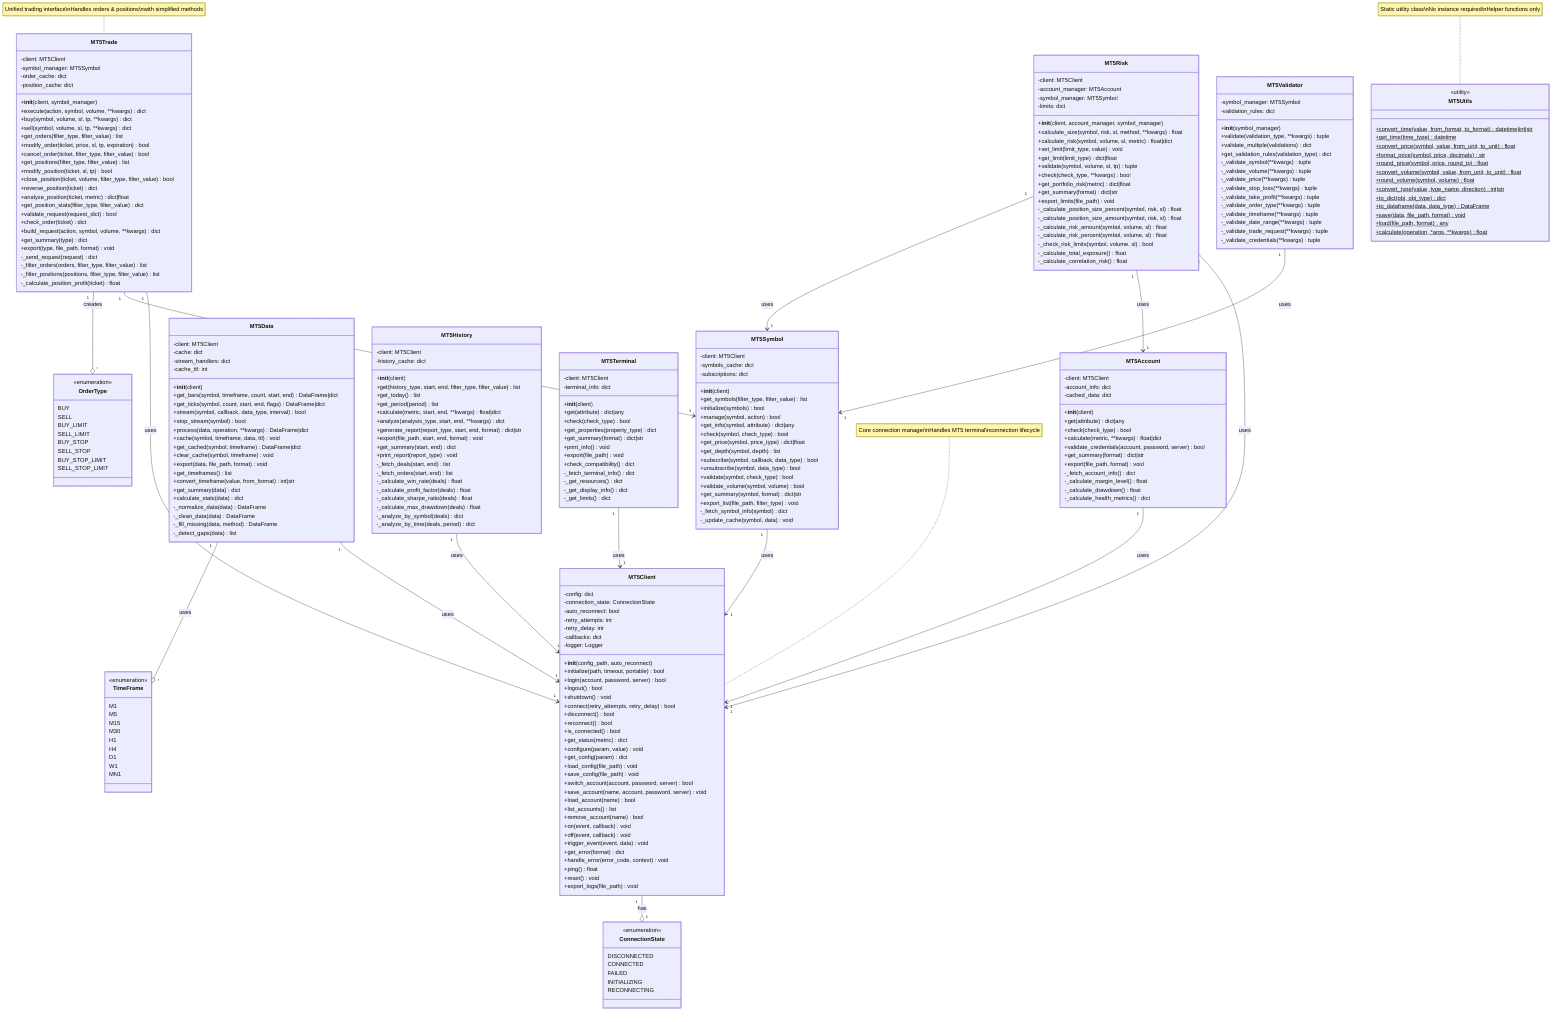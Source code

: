classDiagram
    %% Core Client Class
    class MT5Client {
        -config: dict
        -connection_state: ConnectionState
        -auto_reconnect: bool
        -retry_attempts: int
        -retry_delay: int
        -callbacks: dict
        -logger: Logger
        
        +__init__(config_path, auto_reconnect)
        +initialize(path, timeout, portable) bool
        +login(account, password, server) bool
        +logout() bool
        +shutdown() void
        +connect(retry_attempts, retry_delay) bool
        +disconnect() bool
        +reconnect() bool
        +is_connected() bool
        +get_status(metric) dict
        +configure(param, value) void
        +get_config(param) dict
        +load_config(file_path) void
        +save_config(file_path) void
        +switch_account(account, password, server) bool
        +save_account(name, account, password, server) void
        +load_account(name) bool
        +list_accounts() list
        +remove_account(name) bool
        +on(event, callback) void
        +off(event, callback) void
        +trigger_event(event, data) void
        +get_error(format) dict
        +handle_error(error_code, context) void
        +ping() float
        +reset() void
        +export_logs(file_path) void
    }

    %% Account Management Class
    class MT5Account {
        -client: MT5Client
        -account_info: dict
        -cached_data: dict
        
        +__init__(client)
        +get(attribute) dict|any
        +check(check_type) bool
        +calculate(metric, **kwargs) float|dict
        +validate_credentials(account, password, server) bool
        +get_summary(format) dict|str
        +export(file_path, format) void
        -_fetch_account_info() dict
        -_calculate_margin_level() float
        -_calculate_drawdown() float
        -_calculate_health_metrics() dict
    }

    %% Symbol Management Class
    class MT5Symbol {
        -client: MT5Client
        -symbols_cache: dict
        -subscriptions: dict
        
        +__init__(client)
        +get_symbols(filter_type, filter_value) list
        +initialize(symbols) bool
        +manage(symbol, action) bool
        +get_info(symbol, attribute) dict|any
        +check(symbol, check_type) bool
        +get_price(symbol, price_type) dict|float
        +get_depth(symbol, depth) list
        +subscribe(symbol, callback, data_type) bool
        +unsubscribe(symbol, data_type) bool
        +validate(symbol, check_type) bool
        +validate_volume(symbol, volume) bool
        +get_summary(symbol, format) dict|str
        +export_list(file_path, filter_type) void
        -_fetch_symbol_info(symbol) dict
        -_update_cache(symbol, data) void
    }

    %% Market Data Management Class
    class MT5Data {
        -client: MT5Client
        -cache: dict
        -stream_handlers: dict
        -cache_ttl: int
        
        +__init__(client)
        +get_bars(symbol, timeframe, count, start, end) DataFrame|dict
        +get_ticks(symbol, count, start, end, flags) DataFrame|dict
        +stream(symbol, callback, data_type, interval) bool
        +stop_stream(symbol) bool
        +process(data, operation, **kwargs) DataFrame|dict
        +cache(symbol, timeframe, data, ttl) void
        +get_cached(symbol, timeframe) DataFrame|dict
        +clear_cache(symbol, timeframe) void
        +export(data, file_path, format) void
        +get_timeframes() list
        +convert_timeframe(value, from_format) int|str
        +get_summary(data) dict
        +calculate_stats(data) dict
        -_normalize_data(data) DataFrame
        -_clean_data(data) DataFrame
        -_fill_missing(data, method) DataFrame
        -_detect_gaps(data) list
    }

    %% Trading Operations Class
    class MT5Trade {
        -client: MT5Client
        -symbol_manager: MT5Symbol
        -order_cache: dict
        -position_cache: dict
        
        +__init__(client, symbol_manager)
        +execute(action, symbol, volume, **kwargs) dict
        +buy(symbol, volume, sl, tp, **kwargs) dict
        +sell(symbol, volume, sl, tp, **kwargs) dict
        +get_orders(filter_type, filter_value) list
        +modify_order(ticket, price, sl, tp, expiration) bool
        +cancel_order(ticket, filter_type, filter_value) bool
        +get_positions(filter_type, filter_value) list
        +modify_position(ticket, sl, tp) bool
        +close_position(ticket, volume, filter_type, filter_value) bool
        +reverse_position(ticket) dict
        +analyze_position(ticket, metric) dict|float
        +get_position_stats(filter_type, filter_value) dict
        +validate_request(request_dict) bool
        +check_order(ticket) dict
        +build_request(action, symbol, volume, **kwargs) dict
        +get_summary(type) dict
        +export(type, file_path, format) void
        -_send_request(request) dict
        -_filter_orders(orders, filter_type, filter_value) list
        -_filter_positions(positions, filter_type, filter_value) list
        -_calculate_position_profit(ticket) float
    }

    %% History and Analytics Class
    class MT5History {
        -client: MT5Client
        -history_cache: dict
        
        +__init__(client)
        +get(history_type, start, end, filter_type, filter_value) list
        +get_today() list
        +get_period(period) list
        +calculate(metric, start, end, **kwargs) float|dict
        +analyze(analysis_type, start, end, **kwargs) dict
        +generate_report(report_type, start, end, format) dict|str
        +export(file_path, start, end, format) void
        +get_summary(start, end) dict
        +print_report(report_type) void
        -_fetch_deals(start, end) list
        -_fetch_orders(start, end) list
        -_calculate_win_rate(deals) float
        -_calculate_profit_factor(deals) float
        -_calculate_sharpe_ratio(deals) float
        -_calculate_max_drawdown(deals) float
        -_analyze_by_symbol(deals) dict
        -_analyze_by_time(deals, period) dict
    }

    %% Risk Management Class
    class MT5Risk {
        -client: MT5Client
        -account_manager: MT5Account
        -symbol_manager: MT5Symbol
        -limits: dict
        
        +__init__(client, account_manager, symbol_manager)
        +calculate_size(symbol, risk, sl, method, **kwargs) float
        +calculate_risk(symbol, volume, sl, metric) float|dict
        +set_limit(limit_type, value) void
        +get_limit(limit_type) dict|float
        +validate(symbol, volume, sl, tp) tuple
        +check(check_type, **kwargs) bool
        +get_portfolio_risk(metric) dict|float
        +get_summary(format) dict|str
        +export_limits(file_path) void
        -_calculate_position_size_percent(symbol, risk, sl) float
        -_calculate_position_size_amount(symbol, risk, sl) float
        -_calculate_risk_amount(symbol, volume, sl) float
        -_calculate_risk_percent(symbol, volume, sl) float
        -_check_risk_limits(symbol, volume, sl) bool
        -_calculate_total_exposure() float
        -_calculate_correlation_risk() float
    }

    %% Terminal Information Class
    class MT5Terminal {
        -client: MT5Client
        -terminal_info: dict
        
        +__init__(client)
        +get(attribute) dict|any
        +check(check_type) bool
        +get_properties(property_type) dict
        +get_summary(format) dict|str
        +print_info() void
        +export(file_path) void
        +check_compatibility() dict
        -_fetch_terminal_info() dict
        -_get_resources() dict
        -_get_display_info() dict
        -_get_limits() dict
    }

    %% Validation Utilities Class
    class MT5Validator {
        -symbol_manager: MT5Symbol
        -validation_rules: dict
        
        +__init__(symbol_manager)
        +validate(validation_type, **kwargs) tuple
        +validate_multiple(validations) dict
        +get_validation_rules(validation_type) dict
        -_validate_symbol(**kwargs) tuple
        -_validate_volume(**kwargs) tuple
        -_validate_price(**kwargs) tuple
        -_validate_stop_loss(**kwargs) tuple
        -_validate_take_profit(**kwargs) tuple
        -_validate_order_type(**kwargs) tuple
        -_validate_timeframe(**kwargs) tuple
        -_validate_date_range(**kwargs) tuple
        -_validate_trade_request(**kwargs) tuple
        -_validate_credentials(**kwargs) tuple
    }

    %% Utility Class (Static Methods)
    class MT5Utils {
        <<utility>>
        +convert_time(value, from_format, to_format)$ datetime|int|str
        +get_time(time_type)$ datetime
        +convert_price(symbol, value, from_unit, to_unit)$ float
        +format_price(symbol, price, decimals)$ str
        +round_price(symbol, price, round_to)$ float
        +convert_volume(symbol, value, from_unit, to_unit)$ float
        +round_volume(symbol, volume)$ float
        +convert_type(value, type_name, direction)$ int|str
        +to_dict(obj, obj_type)$ dict
        +to_dataframe(data, data_type)$ DataFrame
        +save(data, file_path, format)$ void
        +load(file_path, format)$ any
        +calculate(operation, *args, **kwargs)$ float
    }

    %% Enumerations
    class ConnectionState {
        <<enumeration>>
        DISCONNECTED
        CONNECTED
        FAILED
        INITIALIZING
        RECONNECTING
    }

    class OrderType {
        <<enumeration>>
        BUY
        SELL
        BUY_LIMIT
        SELL_LIMIT
        BUY_STOP
        SELL_STOP
        BUY_STOP_LIMIT
        SELL_STOP_LIMIT
    }

    class TimeFrame {
        <<enumeration>>
        M1
        M5
        M15
        M30
        H1
        H4
        D1
        W1
        MN1
    }

    %% Relationships
    MT5Client "1" --o "1" ConnectionState : has
    MT5Account "1" --> "1" MT5Client : uses
    MT5Symbol "1" --> "1" MT5Client : uses
    MT5Data "1" --> "1" MT5Client : uses
    MT5Trade "1" --> "1" MT5Client : uses
    MT5Trade "1" --> "1" MT5Symbol : uses
    MT5Trade "1" --o "*" OrderType : creates
    MT5History "1" --> "1" MT5Client : uses
    MT5Risk "1" --> "1" MT5Client : uses
    MT5Risk "1" --> "1" MT5Account : uses
    MT5Risk "1" --> "1" MT5Symbol : uses
    MT5Terminal "1" --> "1" MT5Client : uses
    MT5Validator "1" --> "1" MT5Symbol : uses
    MT5Data "1" --o "*" TimeFrame : uses
    
    %% Notes
    note for MT5Client "Core connection manager\nHandles MT5 terminal\nconnection lifecycle"
    note for MT5Trade "Unified trading interface\nHandles orders & positions\nwith simplified methods"
    note for MT5Utils "Static utility class\nNo instance required\nHelper functions only"